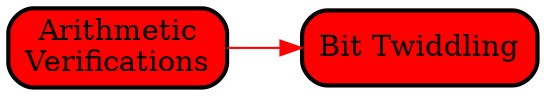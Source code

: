 digraph  {
  //splines = ortho;
  //concentrate = true;

  rankdir="LR";

  node [shape="box", style="rounded,filled", fillcolor="red", penwidth = 2];
  edge [penwidth = 1];

  // URLs by node
  // recommended
  
  ArithmeticVerifications    [URL="https://github.com/weaversa/cryptol-course/tree/L4y3rC4k3/labs/Demos/SAW/SAW/ArithmeticVerifications/ArithmeticVerifications.md"];
  BitTwiddling               [URL="https://github.com/weaversa/cryptol-course/tree/L4y3rC4k3/labs/Demos/SAW/SAW/Bittwiddling/Bittwiddling.md"];

  // branch nodes
  node [fillcolor="white"];
  

  // newline/space labels
  
  ArithmeticVerifications    [label = "Arithmetic\nVerifications"]
  BitTwiddling               [label = "Bit Twiddling"]

  // recommended flow
  edge [color=red];
  
  ArithmeticVerifications -> BitTwiddling;

  // branches
  edge [color=black];
  

  // ranks

}